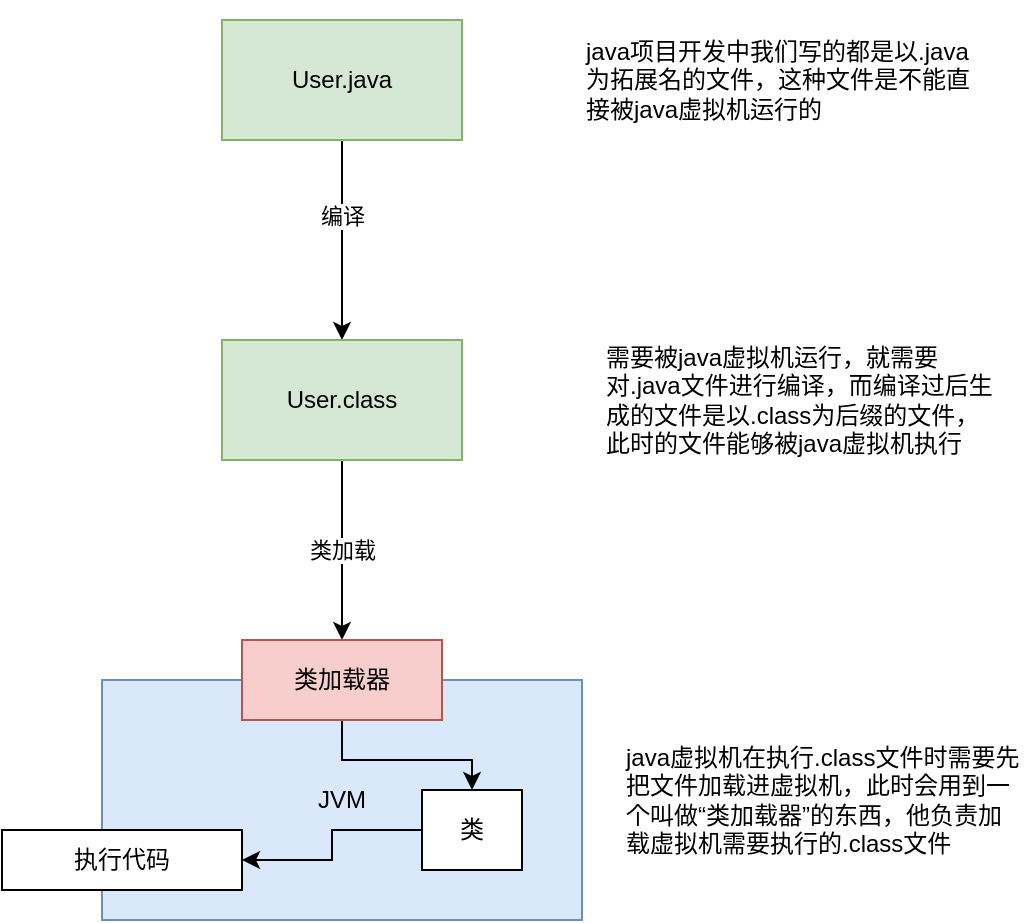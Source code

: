 <mxfile version="14.4.2" type="github">
  <diagram id="ATwRWdSjiGYuOQdxtYLr" name="Page-1">
    <mxGraphModel dx="1422" dy="772" grid="1" gridSize="10" guides="1" tooltips="1" connect="1" arrows="1" fold="1" page="1" pageScale="1" pageWidth="827" pageHeight="1169" math="0" shadow="0">
      <root>
        <mxCell id="0" />
        <mxCell id="1" parent="0" />
        <mxCell id="czbbIuMilyfHxjdlmmi1-3" style="edgeStyle=orthogonalEdgeStyle;rounded=0;orthogonalLoop=1;jettySize=auto;html=1;" edge="1" parent="1" source="czbbIuMilyfHxjdlmmi1-1" target="czbbIuMilyfHxjdlmmi1-2">
          <mxGeometry relative="1" as="geometry" />
        </mxCell>
        <mxCell id="czbbIuMilyfHxjdlmmi1-4" value="编译" style="edgeLabel;html=1;align=center;verticalAlign=middle;resizable=0;points=[];" vertex="1" connectable="0" parent="czbbIuMilyfHxjdlmmi1-3">
          <mxGeometry x="-0.24" relative="1" as="geometry">
            <mxPoint as="offset" />
          </mxGeometry>
        </mxCell>
        <mxCell id="czbbIuMilyfHxjdlmmi1-1" value="User.java" style="rounded=0;whiteSpace=wrap;html=1;fillColor=#d5e8d4;strokeColor=#82b366;" vertex="1" parent="1">
          <mxGeometry x="320" y="180" width="120" height="60" as="geometry" />
        </mxCell>
        <mxCell id="czbbIuMilyfHxjdlmmi1-8" value="类加载" style="edgeStyle=orthogonalEdgeStyle;rounded=0;orthogonalLoop=1;jettySize=auto;html=1;entryX=0.5;entryY=0;entryDx=0;entryDy=0;" edge="1" parent="1" source="czbbIuMilyfHxjdlmmi1-2" target="czbbIuMilyfHxjdlmmi1-7">
          <mxGeometry relative="1" as="geometry" />
        </mxCell>
        <mxCell id="czbbIuMilyfHxjdlmmi1-2" value="User.class" style="rounded=0;whiteSpace=wrap;html=1;fillColor=#d5e8d4;strokeColor=#82b366;" vertex="1" parent="1">
          <mxGeometry x="320" y="340" width="120" height="60" as="geometry" />
        </mxCell>
        <mxCell id="czbbIuMilyfHxjdlmmi1-5" value="JVM" style="rounded=0;whiteSpace=wrap;html=1;fillColor=#dae8fc;strokeColor=#6c8ebf;" vertex="1" parent="1">
          <mxGeometry x="260" y="510" width="240" height="120" as="geometry" />
        </mxCell>
        <mxCell id="czbbIuMilyfHxjdlmmi1-13" style="edgeStyle=orthogonalEdgeStyle;rounded=0;orthogonalLoop=1;jettySize=auto;html=1;entryX=0.5;entryY=0;entryDx=0;entryDy=0;" edge="1" parent="1" source="czbbIuMilyfHxjdlmmi1-7" target="czbbIuMilyfHxjdlmmi1-12">
          <mxGeometry relative="1" as="geometry" />
        </mxCell>
        <mxCell id="czbbIuMilyfHxjdlmmi1-7" value="类加载器" style="rounded=0;whiteSpace=wrap;html=1;fillColor=#f8cecc;strokeColor=#b85450;" vertex="1" parent="1">
          <mxGeometry x="330" y="490" width="100" height="40" as="geometry" />
        </mxCell>
        <mxCell id="czbbIuMilyfHxjdlmmi1-9" value="java项目开发中我们写的都是以.java为拓展名的文件，这种文件是不能直接被java虚拟机运行的" style="text;html=1;strokeColor=none;fillColor=none;align=left;verticalAlign=middle;whiteSpace=wrap;rounded=0;" vertex="1" parent="1">
          <mxGeometry x="500" y="170" width="200" height="80" as="geometry" />
        </mxCell>
        <mxCell id="czbbIuMilyfHxjdlmmi1-10" value="需要被java虚拟机运行，就需要对.java文件进行编译，而编译过后生成的文件是以.class为后缀的文件，此时的文件能够被java虚拟机执行" style="text;html=1;strokeColor=none;fillColor=none;align=left;verticalAlign=middle;whiteSpace=wrap;rounded=0;" vertex="1" parent="1">
          <mxGeometry x="510" y="330" width="200" height="80" as="geometry" />
        </mxCell>
        <mxCell id="czbbIuMilyfHxjdlmmi1-11" value="java虚拟机在执行.class文件时需要先把文件加载进虚拟机，此时会用到一个叫做“类加载器”的东西，他负责加载虚拟机需要执行的.class文件" style="text;html=1;strokeColor=none;fillColor=none;align=left;verticalAlign=middle;whiteSpace=wrap;rounded=0;" vertex="1" parent="1">
          <mxGeometry x="520" y="530" width="200" height="80" as="geometry" />
        </mxCell>
        <mxCell id="czbbIuMilyfHxjdlmmi1-15" style="edgeStyle=orthogonalEdgeStyle;rounded=0;orthogonalLoop=1;jettySize=auto;html=1;" edge="1" parent="1" source="czbbIuMilyfHxjdlmmi1-12" target="czbbIuMilyfHxjdlmmi1-14">
          <mxGeometry relative="1" as="geometry" />
        </mxCell>
        <mxCell id="czbbIuMilyfHxjdlmmi1-12" value="类" style="rounded=0;whiteSpace=wrap;html=1;" vertex="1" parent="1">
          <mxGeometry x="420" y="565" width="50" height="40" as="geometry" />
        </mxCell>
        <mxCell id="czbbIuMilyfHxjdlmmi1-14" value="执行代码" style="rounded=0;whiteSpace=wrap;html=1;" vertex="1" parent="1">
          <mxGeometry x="210" y="585" width="120" height="30" as="geometry" />
        </mxCell>
      </root>
    </mxGraphModel>
  </diagram>
</mxfile>
